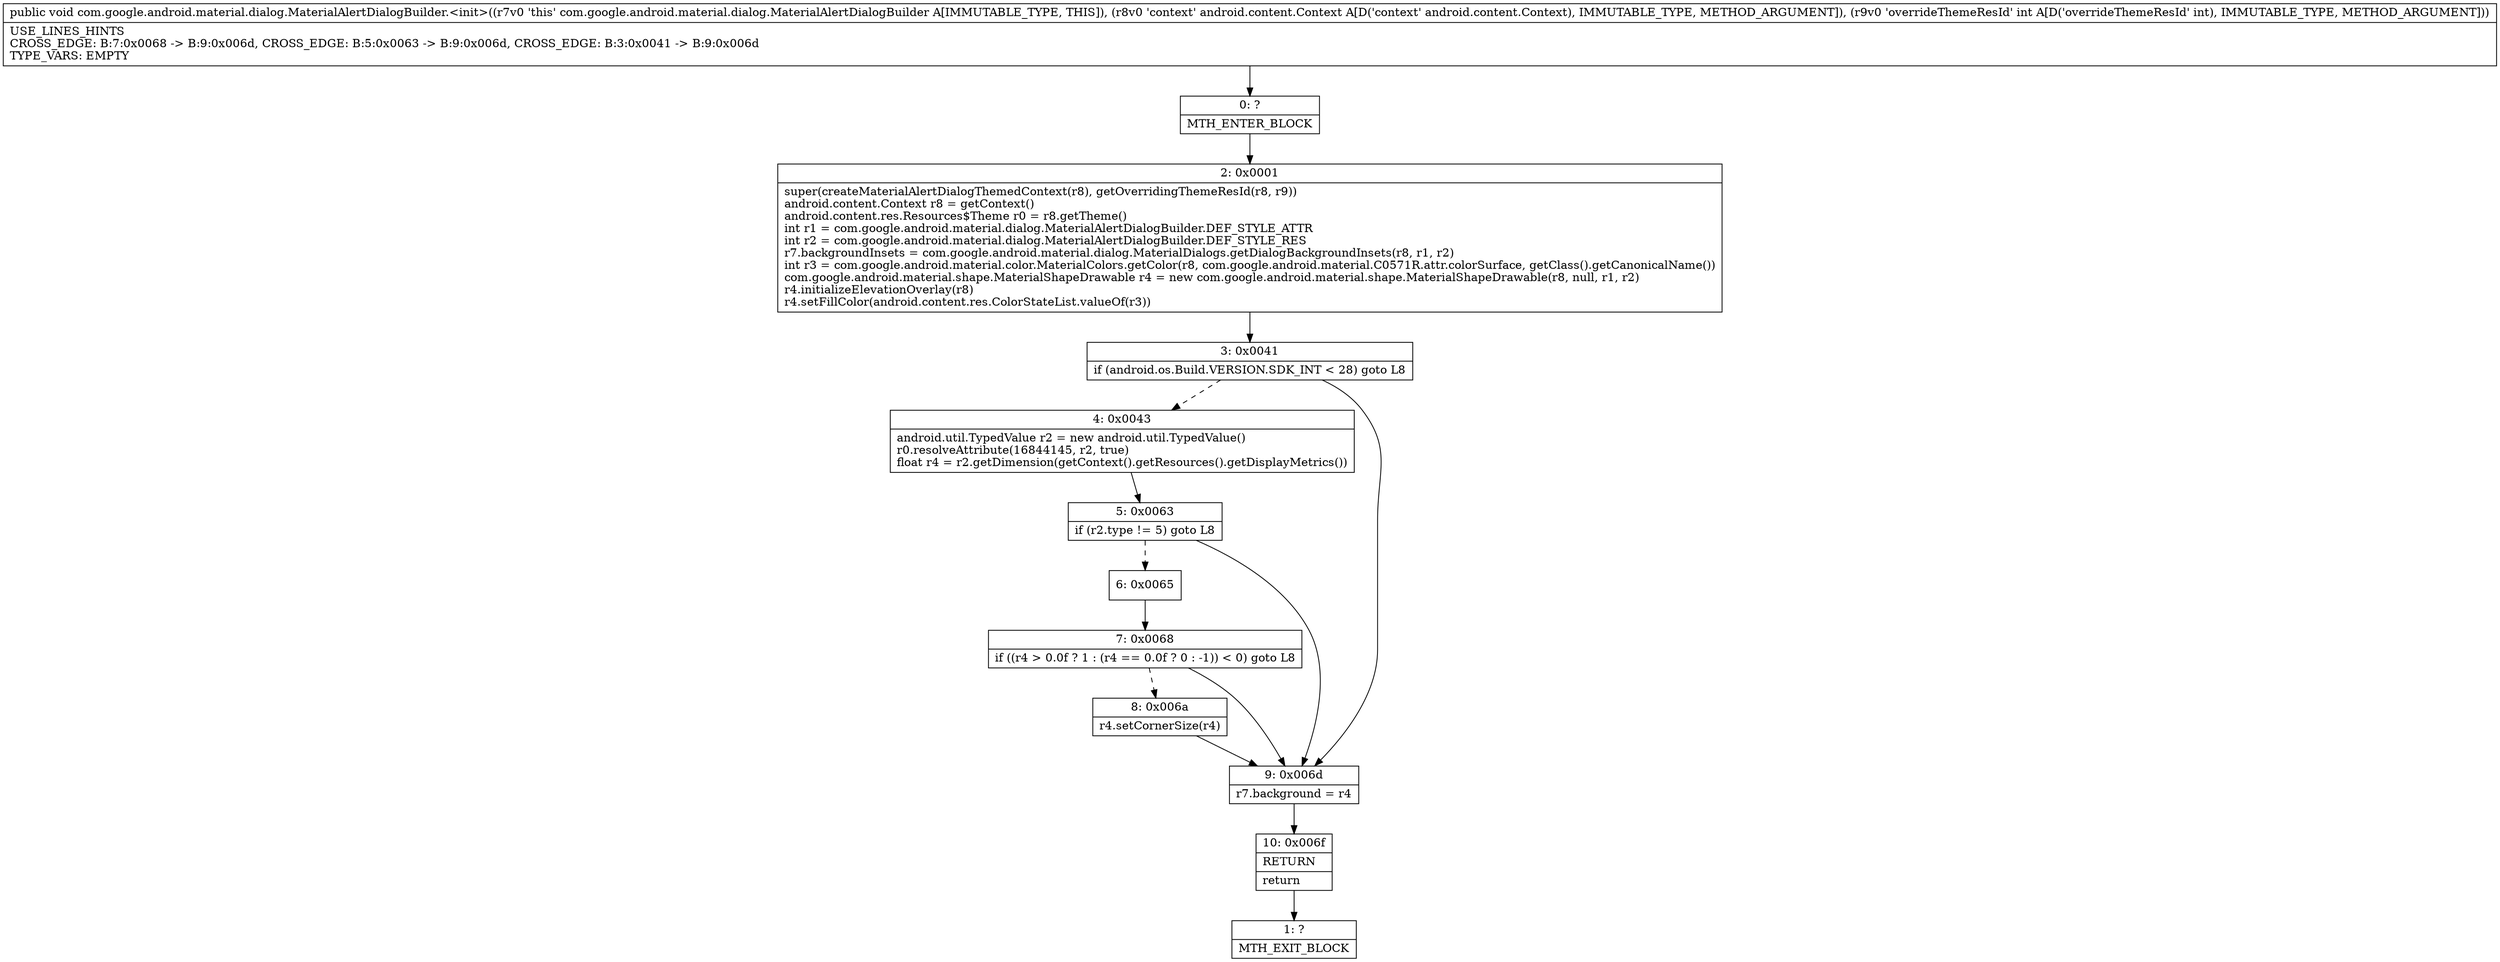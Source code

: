 digraph "CFG forcom.google.android.material.dialog.MaterialAlertDialogBuilder.\<init\>(Landroid\/content\/Context;I)V" {
Node_0 [shape=record,label="{0\:\ ?|MTH_ENTER_BLOCK\l}"];
Node_2 [shape=record,label="{2\:\ 0x0001|super(createMaterialAlertDialogThemedContext(r8), getOverridingThemeResId(r8, r9))\landroid.content.Context r8 = getContext()\landroid.content.res.Resources$Theme r0 = r8.getTheme()\lint r1 = com.google.android.material.dialog.MaterialAlertDialogBuilder.DEF_STYLE_ATTR\lint r2 = com.google.android.material.dialog.MaterialAlertDialogBuilder.DEF_STYLE_RES\lr7.backgroundInsets = com.google.android.material.dialog.MaterialDialogs.getDialogBackgroundInsets(r8, r1, r2)\lint r3 = com.google.android.material.color.MaterialColors.getColor(r8, com.google.android.material.C0571R.attr.colorSurface, getClass().getCanonicalName())\lcom.google.android.material.shape.MaterialShapeDrawable r4 = new com.google.android.material.shape.MaterialShapeDrawable(r8, null, r1, r2)\lr4.initializeElevationOverlay(r8)\lr4.setFillColor(android.content.res.ColorStateList.valueOf(r3))\l}"];
Node_3 [shape=record,label="{3\:\ 0x0041|if (android.os.Build.VERSION.SDK_INT \< 28) goto L8\l}"];
Node_4 [shape=record,label="{4\:\ 0x0043|android.util.TypedValue r2 = new android.util.TypedValue()\lr0.resolveAttribute(16844145, r2, true)\lfloat r4 = r2.getDimension(getContext().getResources().getDisplayMetrics())\l}"];
Node_5 [shape=record,label="{5\:\ 0x0063|if (r2.type != 5) goto L8\l}"];
Node_6 [shape=record,label="{6\:\ 0x0065}"];
Node_7 [shape=record,label="{7\:\ 0x0068|if ((r4 \> 0.0f ? 1 : (r4 == 0.0f ? 0 : \-1)) \< 0) goto L8\l}"];
Node_8 [shape=record,label="{8\:\ 0x006a|r4.setCornerSize(r4)\l}"];
Node_9 [shape=record,label="{9\:\ 0x006d|r7.background = r4\l}"];
Node_10 [shape=record,label="{10\:\ 0x006f|RETURN\l|return\l}"];
Node_1 [shape=record,label="{1\:\ ?|MTH_EXIT_BLOCK\l}"];
MethodNode[shape=record,label="{public void com.google.android.material.dialog.MaterialAlertDialogBuilder.\<init\>((r7v0 'this' com.google.android.material.dialog.MaterialAlertDialogBuilder A[IMMUTABLE_TYPE, THIS]), (r8v0 'context' android.content.Context A[D('context' android.content.Context), IMMUTABLE_TYPE, METHOD_ARGUMENT]), (r9v0 'overrideThemeResId' int A[D('overrideThemeResId' int), IMMUTABLE_TYPE, METHOD_ARGUMENT]))  | USE_LINES_HINTS\lCROSS_EDGE: B:7:0x0068 \-\> B:9:0x006d, CROSS_EDGE: B:5:0x0063 \-\> B:9:0x006d, CROSS_EDGE: B:3:0x0041 \-\> B:9:0x006d\lTYPE_VARS: EMPTY\l}"];
MethodNode -> Node_0;Node_0 -> Node_2;
Node_2 -> Node_3;
Node_3 -> Node_4[style=dashed];
Node_3 -> Node_9;
Node_4 -> Node_5;
Node_5 -> Node_6[style=dashed];
Node_5 -> Node_9;
Node_6 -> Node_7;
Node_7 -> Node_8[style=dashed];
Node_7 -> Node_9;
Node_8 -> Node_9;
Node_9 -> Node_10;
Node_10 -> Node_1;
}

